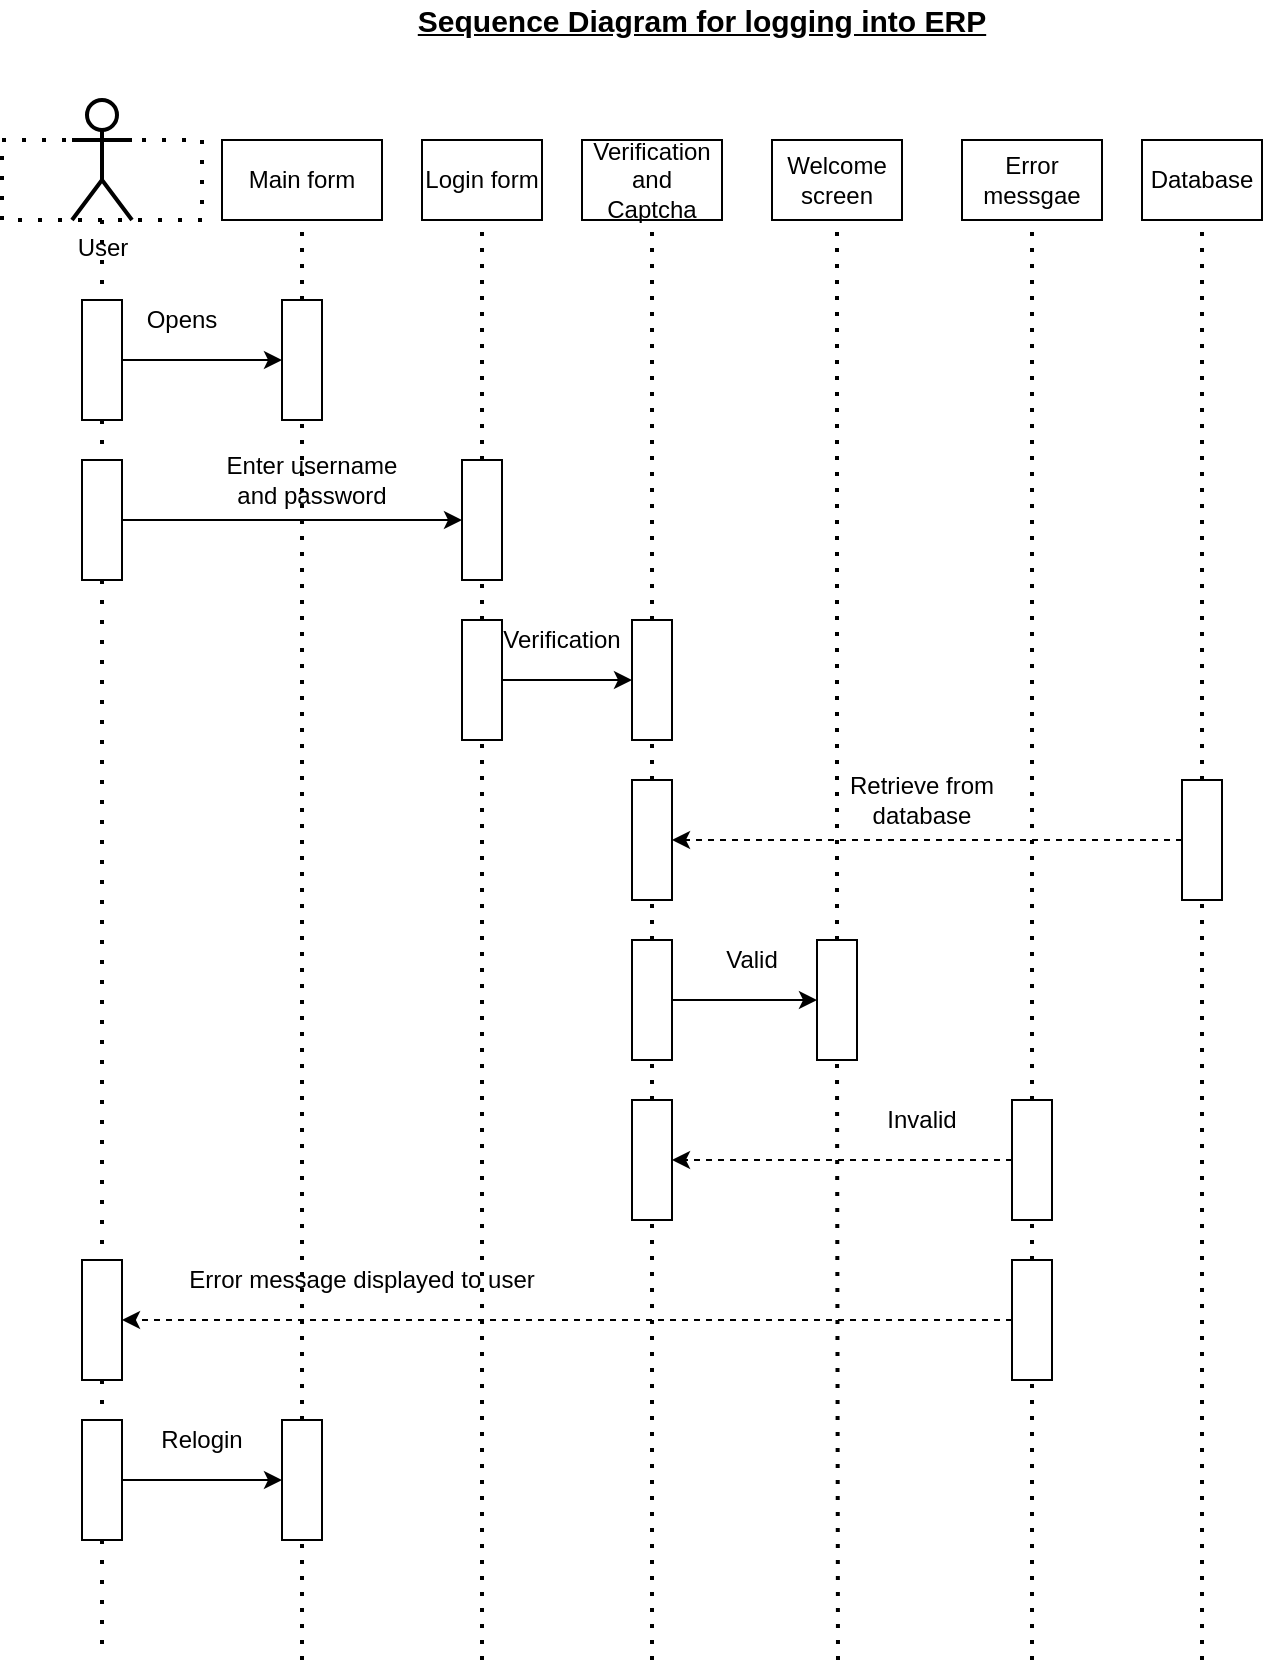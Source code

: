 <mxfile version="13.7.4" type="github">
  <diagram id="kgpKYQtTHZ0yAKxKKP6v" name="Page-1">
    <mxGraphModel dx="1483" dy="713" grid="1" gridSize="10" guides="1" tooltips="1" connect="1" arrows="1" fold="1" page="1" pageScale="1" pageWidth="850" pageHeight="1100" math="0" shadow="0">
      <root>
        <mxCell id="0" />
        <mxCell id="1" parent="0" />
        <mxCell id="3nuBFxr9cyL0pnOWT2aG-1" value="" style="shape=umlLifeline;perimeter=lifelinePerimeter;container=1;collapsible=0;recursiveResize=0;rounded=0;shadow=0;strokeWidth=2;dashed=1;dashPattern=1 4;" parent="1" vertex="1">
          <mxGeometry x="30" y="80" width="100" height="760" as="geometry" />
        </mxCell>
        <mxCell id="gHEqx8_dSRqDyLjup3rC-1" value="" style="rounded=0;whiteSpace=wrap;html=1;" vertex="1" parent="3nuBFxr9cyL0pnOWT2aG-1">
          <mxGeometry x="40" y="80" width="20" height="60" as="geometry" />
        </mxCell>
        <mxCell id="gHEqx8_dSRqDyLjup3rC-12" value="" style="rounded=0;whiteSpace=wrap;html=1;" vertex="1" parent="3nuBFxr9cyL0pnOWT2aG-1">
          <mxGeometry x="40" y="160" width="20" height="60" as="geometry" />
        </mxCell>
        <mxCell id="gHEqx8_dSRqDyLjup3rC-55" value="" style="rounded=0;whiteSpace=wrap;html=1;" vertex="1" parent="3nuBFxr9cyL0pnOWT2aG-1">
          <mxGeometry x="40" y="560" width="20" height="60" as="geometry" />
        </mxCell>
        <mxCell id="gHEqx8_dSRqDyLjup3rC-65" value="" style="rounded=0;whiteSpace=wrap;html=1;" vertex="1" parent="3nuBFxr9cyL0pnOWT2aG-1">
          <mxGeometry x="40" y="640" width="20" height="60" as="geometry" />
        </mxCell>
        <mxCell id="gHEqx8_dSRqDyLjup3rC-69" value="Relogin" style="text;html=1;strokeColor=none;fillColor=none;align=center;verticalAlign=middle;whiteSpace=wrap;rounded=0;dashed=1;dashPattern=1 4;" vertex="1" parent="3nuBFxr9cyL0pnOWT2aG-1">
          <mxGeometry x="80" y="640" width="40" height="20" as="geometry" />
        </mxCell>
        <mxCell id="gHEqx8_dSRqDyLjup3rC-2" value="Main form" style="rounded=0;whiteSpace=wrap;html=1;" vertex="1" parent="1">
          <mxGeometry x="140" y="80" width="80" height="40" as="geometry" />
        </mxCell>
        <mxCell id="gHEqx8_dSRqDyLjup3rC-3" value="" style="endArrow=none;dashed=1;html=1;dashPattern=1 3;strokeWidth=2;entryX=0.5;entryY=1;entryDx=0;entryDy=0;" edge="1" parent="1" source="gHEqx8_dSRqDyLjup3rC-4" target="gHEqx8_dSRqDyLjup3rC-2">
          <mxGeometry width="50" height="50" relative="1" as="geometry">
            <mxPoint x="180" y="490" as="sourcePoint" />
            <mxPoint x="300" y="260" as="targetPoint" />
          </mxGeometry>
        </mxCell>
        <mxCell id="gHEqx8_dSRqDyLjup3rC-4" value="" style="rounded=0;whiteSpace=wrap;html=1;" vertex="1" parent="1">
          <mxGeometry x="170" y="160" width="20" height="60" as="geometry" />
        </mxCell>
        <mxCell id="gHEqx8_dSRqDyLjup3rC-5" value="" style="endArrow=none;dashed=1;html=1;dashPattern=1 3;strokeWidth=2;entryX=0.5;entryY=1;entryDx=0;entryDy=0;" edge="1" parent="1" source="gHEqx8_dSRqDyLjup3rC-66" target="gHEqx8_dSRqDyLjup3rC-4">
          <mxGeometry width="50" height="50" relative="1" as="geometry">
            <mxPoint x="180" y="840" as="sourcePoint" />
            <mxPoint x="180" y="120" as="targetPoint" />
          </mxGeometry>
        </mxCell>
        <mxCell id="gHEqx8_dSRqDyLjup3rC-6" value="" style="endArrow=classic;html=1;exitX=1;exitY=0.5;exitDx=0;exitDy=0;entryX=0;entryY=0.5;entryDx=0;entryDy=0;" edge="1" parent="1" source="gHEqx8_dSRqDyLjup3rC-1" target="gHEqx8_dSRqDyLjup3rC-4">
          <mxGeometry width="50" height="50" relative="1" as="geometry">
            <mxPoint x="250" y="310" as="sourcePoint" />
            <mxPoint x="300" y="260" as="targetPoint" />
          </mxGeometry>
        </mxCell>
        <mxCell id="gHEqx8_dSRqDyLjup3rC-9" value="Opens" style="text;html=1;strokeColor=none;fillColor=none;align=center;verticalAlign=middle;whiteSpace=wrap;rounded=0;" vertex="1" parent="1">
          <mxGeometry x="100" y="160" width="40" height="20" as="geometry" />
        </mxCell>
        <mxCell id="gHEqx8_dSRqDyLjup3rC-10" value="Login form" style="rounded=0;whiteSpace=wrap;html=1;" vertex="1" parent="1">
          <mxGeometry x="240" y="80" width="60" height="40" as="geometry" />
        </mxCell>
        <mxCell id="gHEqx8_dSRqDyLjup3rC-11" value="" style="endArrow=none;dashed=1;html=1;dashPattern=1 3;strokeWidth=2;entryX=0.5;entryY=1;entryDx=0;entryDy=0;" edge="1" parent="1" source="gHEqx8_dSRqDyLjup3rC-13" target="gHEqx8_dSRqDyLjup3rC-10">
          <mxGeometry width="50" height="50" relative="1" as="geometry">
            <mxPoint x="270" y="480" as="sourcePoint" />
            <mxPoint x="330" y="180" as="targetPoint" />
          </mxGeometry>
        </mxCell>
        <mxCell id="gHEqx8_dSRqDyLjup3rC-13" value="" style="rounded=0;whiteSpace=wrap;html=1;" vertex="1" parent="1">
          <mxGeometry x="260" y="240" width="20" height="60" as="geometry" />
        </mxCell>
        <mxCell id="gHEqx8_dSRqDyLjup3rC-14" value="" style="endArrow=none;dashed=1;html=1;dashPattern=1 3;strokeWidth=2;entryX=0.5;entryY=1;entryDx=0;entryDy=0;" edge="1" parent="1" source="gHEqx8_dSRqDyLjup3rC-20" target="gHEqx8_dSRqDyLjup3rC-13">
          <mxGeometry width="50" height="50" relative="1" as="geometry">
            <mxPoint x="270" y="480" as="sourcePoint" />
            <mxPoint x="270" y="120" as="targetPoint" />
          </mxGeometry>
        </mxCell>
        <mxCell id="gHEqx8_dSRqDyLjup3rC-15" value="" style="endArrow=classic;html=1;exitX=1;exitY=0.5;exitDx=0;exitDy=0;entryX=0;entryY=0.5;entryDx=0;entryDy=0;" edge="1" parent="1" source="gHEqx8_dSRqDyLjup3rC-12" target="gHEqx8_dSRqDyLjup3rC-13">
          <mxGeometry width="50" height="50" relative="1" as="geometry">
            <mxPoint x="250" y="310" as="sourcePoint" />
            <mxPoint x="300" y="260" as="targetPoint" />
          </mxGeometry>
        </mxCell>
        <mxCell id="gHEqx8_dSRqDyLjup3rC-16" value="Enter username and password" style="text;html=1;strokeColor=none;fillColor=none;align=center;verticalAlign=middle;whiteSpace=wrap;rounded=0;" vertex="1" parent="1">
          <mxGeometry x="130" y="240" width="110" height="20" as="geometry" />
        </mxCell>
        <mxCell id="gHEqx8_dSRqDyLjup3rC-18" value="Verification and Captcha" style="rounded=0;whiteSpace=wrap;html=1;" vertex="1" parent="1">
          <mxGeometry x="320" y="80" width="70" height="40" as="geometry" />
        </mxCell>
        <mxCell id="gHEqx8_dSRqDyLjup3rC-19" value="" style="endArrow=none;dashed=1;html=1;dashPattern=1 3;strokeWidth=2;entryX=0.5;entryY=1;entryDx=0;entryDy=0;" edge="1" parent="1" source="gHEqx8_dSRqDyLjup3rC-22" target="gHEqx8_dSRqDyLjup3rC-18">
          <mxGeometry width="50" height="50" relative="1" as="geometry">
            <mxPoint x="355" y="490" as="sourcePoint" />
            <mxPoint x="380" y="150" as="targetPoint" />
          </mxGeometry>
        </mxCell>
        <mxCell id="gHEqx8_dSRqDyLjup3rC-20" value="" style="rounded=0;whiteSpace=wrap;html=1;" vertex="1" parent="1">
          <mxGeometry x="260" y="320" width="20" height="60" as="geometry" />
        </mxCell>
        <mxCell id="gHEqx8_dSRqDyLjup3rC-21" value="" style="endArrow=none;dashed=1;html=1;dashPattern=1 3;strokeWidth=2;entryX=0.5;entryY=1;entryDx=0;entryDy=0;" edge="1" parent="1" target="gHEqx8_dSRqDyLjup3rC-20">
          <mxGeometry width="50" height="50" relative="1" as="geometry">
            <mxPoint x="270" y="840" as="sourcePoint" />
            <mxPoint x="270" y="300" as="targetPoint" />
          </mxGeometry>
        </mxCell>
        <mxCell id="gHEqx8_dSRqDyLjup3rC-22" value="" style="rounded=0;whiteSpace=wrap;html=1;" vertex="1" parent="1">
          <mxGeometry x="345" y="320" width="20" height="60" as="geometry" />
        </mxCell>
        <mxCell id="gHEqx8_dSRqDyLjup3rC-24" value="" style="endArrow=none;dashed=1;html=1;dashPattern=1 3;strokeWidth=2;entryX=0.5;entryY=1;entryDx=0;entryDy=0;" edge="1" parent="1" source="gHEqx8_dSRqDyLjup3rC-35" target="gHEqx8_dSRqDyLjup3rC-22">
          <mxGeometry width="50" height="50" relative="1" as="geometry">
            <mxPoint x="355" y="700" as="sourcePoint" />
            <mxPoint x="355" y="120" as="targetPoint" />
          </mxGeometry>
        </mxCell>
        <mxCell id="gHEqx8_dSRqDyLjup3rC-25" value="" style="endArrow=classic;html=1;exitX=1;exitY=0.5;exitDx=0;exitDy=0;entryX=0;entryY=0.5;entryDx=0;entryDy=0;" edge="1" parent="1" source="gHEqx8_dSRqDyLjup3rC-20" target="gHEqx8_dSRqDyLjup3rC-22">
          <mxGeometry width="50" height="50" relative="1" as="geometry">
            <mxPoint x="280" y="380" as="sourcePoint" />
            <mxPoint x="330" y="330" as="targetPoint" />
          </mxGeometry>
        </mxCell>
        <mxCell id="gHEqx8_dSRqDyLjup3rC-26" value="Verification" style="text;html=1;strokeColor=none;fillColor=none;align=center;verticalAlign=middle;whiteSpace=wrap;rounded=0;" vertex="1" parent="1">
          <mxGeometry x="290" y="320" width="40" height="20" as="geometry" />
        </mxCell>
        <mxCell id="gHEqx8_dSRqDyLjup3rC-27" value="Welcome screen" style="rounded=0;whiteSpace=wrap;html=1;" vertex="1" parent="1">
          <mxGeometry x="415" y="80" width="65" height="40" as="geometry" />
        </mxCell>
        <mxCell id="gHEqx8_dSRqDyLjup3rC-35" value="" style="rounded=0;whiteSpace=wrap;html=1;" vertex="1" parent="1">
          <mxGeometry x="345" y="400" width="20" height="60" as="geometry" />
        </mxCell>
        <mxCell id="gHEqx8_dSRqDyLjup3rC-36" value="" style="endArrow=none;dashed=1;html=1;dashPattern=1 3;strokeWidth=2;entryX=0.5;entryY=1;entryDx=0;entryDy=0;" edge="1" parent="1" source="gHEqx8_dSRqDyLjup3rC-37" target="gHEqx8_dSRqDyLjup3rC-35">
          <mxGeometry width="50" height="50" relative="1" as="geometry">
            <mxPoint x="355" y="700" as="sourcePoint" />
            <mxPoint x="355" y="380" as="targetPoint" />
          </mxGeometry>
        </mxCell>
        <mxCell id="gHEqx8_dSRqDyLjup3rC-37" value="" style="rounded=0;whiteSpace=wrap;html=1;" vertex="1" parent="1">
          <mxGeometry x="345" y="480" width="20" height="60" as="geometry" />
        </mxCell>
        <mxCell id="gHEqx8_dSRqDyLjup3rC-38" value="" style="endArrow=none;dashed=1;html=1;dashPattern=1 3;strokeWidth=2;entryX=0.5;entryY=1;entryDx=0;entryDy=0;" edge="1" parent="1" source="gHEqx8_dSRqDyLjup3rC-39" target="gHEqx8_dSRqDyLjup3rC-37">
          <mxGeometry width="50" height="50" relative="1" as="geometry">
            <mxPoint x="355" y="700" as="sourcePoint" />
            <mxPoint x="355" y="460" as="targetPoint" />
          </mxGeometry>
        </mxCell>
        <mxCell id="gHEqx8_dSRqDyLjup3rC-39" value="" style="rounded=0;whiteSpace=wrap;html=1;" vertex="1" parent="1">
          <mxGeometry x="345" y="560" width="20" height="60" as="geometry" />
        </mxCell>
        <mxCell id="gHEqx8_dSRqDyLjup3rC-40" value="" style="endArrow=none;dashed=1;html=1;dashPattern=1 3;strokeWidth=2;entryX=0.5;entryY=1;entryDx=0;entryDy=0;" edge="1" parent="1" target="gHEqx8_dSRqDyLjup3rC-39">
          <mxGeometry width="50" height="50" relative="1" as="geometry">
            <mxPoint x="355" y="840" as="sourcePoint" />
            <mxPoint x="355" y="540" as="targetPoint" />
          </mxGeometry>
        </mxCell>
        <mxCell id="gHEqx8_dSRqDyLjup3rC-41" value="" style="endArrow=none;dashed=1;html=1;dashPattern=1 3;strokeWidth=2;entryX=0.5;entryY=1;entryDx=0;entryDy=0;" edge="1" parent="1" source="gHEqx8_dSRqDyLjup3rC-42" target="gHEqx8_dSRqDyLjup3rC-27">
          <mxGeometry width="50" height="50" relative="1" as="geometry">
            <mxPoint x="448" y="690" as="sourcePoint" />
            <mxPoint x="480" y="210" as="targetPoint" />
          </mxGeometry>
        </mxCell>
        <mxCell id="gHEqx8_dSRqDyLjup3rC-42" value="" style="rounded=0;whiteSpace=wrap;html=1;" vertex="1" parent="1">
          <mxGeometry x="437.5" y="480" width="20" height="60" as="geometry" />
        </mxCell>
        <mxCell id="gHEqx8_dSRqDyLjup3rC-43" value="" style="endArrow=none;dashed=1;html=1;dashPattern=1 3;strokeWidth=2;entryX=0.5;entryY=1;entryDx=0;entryDy=0;" edge="1" parent="1" target="gHEqx8_dSRqDyLjup3rC-42">
          <mxGeometry width="50" height="50" relative="1" as="geometry">
            <mxPoint x="448" y="840" as="sourcePoint" />
            <mxPoint x="447.5" y="120" as="targetPoint" />
          </mxGeometry>
        </mxCell>
        <mxCell id="gHEqx8_dSRqDyLjup3rC-44" value="" style="endArrow=classic;html=1;entryX=0;entryY=0.5;entryDx=0;entryDy=0;exitX=1;exitY=0.5;exitDx=0;exitDy=0;" edge="1" parent="1" source="gHEqx8_dSRqDyLjup3rC-37" target="gHEqx8_dSRqDyLjup3rC-42">
          <mxGeometry width="50" height="50" relative="1" as="geometry">
            <mxPoint x="380" y="550" as="sourcePoint" />
            <mxPoint x="430" y="500" as="targetPoint" />
          </mxGeometry>
        </mxCell>
        <mxCell id="gHEqx8_dSRqDyLjup3rC-45" value="Valid&lt;span style=&quot;color: rgba(0 , 0 , 0 , 0) ; font-family: monospace ; font-size: 0px&quot;&gt;%3CmxGraphModel%3E%3Croot%3E%3CmxCell%20id%3D%220%22%2F%3E%3CmxCell%20id%3D%221%22%20parent%3D%220%22%2F%3E%3CmxCell%20id%3D%222%22%20value%3D%22%22%20style%3D%22rounded%3D0%3BwhiteSpace%3Dwrap%3Bhtml%3D1%3B%22%20vertex%3D%221%22%20parent%3D%221%22%3E%3CmxGeometry%20x%3D%22170%22%20y%3D%22160%22%20width%3D%2220%22%20height%3D%2260%22%20as%3D%22geometry%22%2F%3E%3C%2FmxCell%3E%3C%2Froot%3E%3C%2FmxGraphModel%3E&lt;/span&gt;" style="text;html=1;strokeColor=none;fillColor=none;align=center;verticalAlign=middle;whiteSpace=wrap;rounded=0;" vertex="1" parent="1">
          <mxGeometry x="385" y="480" width="40" height="20" as="geometry" />
        </mxCell>
        <mxCell id="gHEqx8_dSRqDyLjup3rC-46" value="Error messgae" style="rounded=0;whiteSpace=wrap;html=1;" vertex="1" parent="1">
          <mxGeometry x="510" y="80" width="70" height="40" as="geometry" />
        </mxCell>
        <mxCell id="gHEqx8_dSRqDyLjup3rC-47" value="" style="endArrow=none;dashed=1;html=1;dashPattern=1 3;strokeWidth=2;entryX=0.5;entryY=1;entryDx=0;entryDy=0;" edge="1" parent="1" source="gHEqx8_dSRqDyLjup3rC-48" target="gHEqx8_dSRqDyLjup3rC-46">
          <mxGeometry width="50" height="50" relative="1" as="geometry">
            <mxPoint x="545" y="690" as="sourcePoint" />
            <mxPoint x="580" y="230" as="targetPoint" />
          </mxGeometry>
        </mxCell>
        <mxCell id="gHEqx8_dSRqDyLjup3rC-48" value="" style="rounded=0;whiteSpace=wrap;html=1;" vertex="1" parent="1">
          <mxGeometry x="535" y="560" width="20" height="60" as="geometry" />
        </mxCell>
        <mxCell id="gHEqx8_dSRqDyLjup3rC-49" value="" style="endArrow=none;dashed=1;html=1;dashPattern=1 3;strokeWidth=2;entryX=0.5;entryY=1;entryDx=0;entryDy=0;" edge="1" parent="1" source="gHEqx8_dSRqDyLjup3rC-52" target="gHEqx8_dSRqDyLjup3rC-48">
          <mxGeometry width="50" height="50" relative="1" as="geometry">
            <mxPoint x="545" y="770" as="sourcePoint" />
            <mxPoint x="545" y="120" as="targetPoint" />
          </mxGeometry>
        </mxCell>
        <mxCell id="gHEqx8_dSRqDyLjup3rC-50" value="" style="endArrow=classic;html=1;exitX=0;exitY=0.5;exitDx=0;exitDy=0;entryX=1;entryY=0.5;entryDx=0;entryDy=0;dashed=1;" edge="1" parent="1" source="gHEqx8_dSRqDyLjup3rC-48" target="gHEqx8_dSRqDyLjup3rC-39">
          <mxGeometry width="50" height="50" relative="1" as="geometry">
            <mxPoint x="250" y="490" as="sourcePoint" />
            <mxPoint x="300" y="440" as="targetPoint" />
          </mxGeometry>
        </mxCell>
        <mxCell id="gHEqx8_dSRqDyLjup3rC-51" value="Invalid" style="text;html=1;strokeColor=none;fillColor=none;align=center;verticalAlign=middle;whiteSpace=wrap;rounded=0;" vertex="1" parent="1">
          <mxGeometry x="470" y="560" width="40" height="20" as="geometry" />
        </mxCell>
        <mxCell id="gHEqx8_dSRqDyLjup3rC-52" value="" style="rounded=0;whiteSpace=wrap;html=1;" vertex="1" parent="1">
          <mxGeometry x="535" y="640" width="20" height="60" as="geometry" />
        </mxCell>
        <mxCell id="gHEqx8_dSRqDyLjup3rC-54" value="" style="endArrow=none;dashed=1;html=1;dashPattern=1 3;strokeWidth=2;entryX=0.5;entryY=1;entryDx=0;entryDy=0;" edge="1" parent="1" target="gHEqx8_dSRqDyLjup3rC-52">
          <mxGeometry width="50" height="50" relative="1" as="geometry">
            <mxPoint x="545" y="840" as="sourcePoint" />
            <mxPoint x="545" y="620" as="targetPoint" />
          </mxGeometry>
        </mxCell>
        <mxCell id="gHEqx8_dSRqDyLjup3rC-56" value="" style="endArrow=classic;html=1;dashed=1;exitX=0;exitY=0.5;exitDx=0;exitDy=0;" edge="1" parent="1" source="gHEqx8_dSRqDyLjup3rC-52">
          <mxGeometry width="50" height="50" relative="1" as="geometry">
            <mxPoint x="250" y="590" as="sourcePoint" />
            <mxPoint x="90" y="670" as="targetPoint" />
          </mxGeometry>
        </mxCell>
        <mxCell id="gHEqx8_dSRqDyLjup3rC-57" value="Error message displayed to user" style="text;html=1;strokeColor=none;fillColor=none;align=center;verticalAlign=middle;whiteSpace=wrap;rounded=0;" vertex="1" parent="1">
          <mxGeometry x="120" y="640" width="180" height="20" as="geometry" />
        </mxCell>
        <mxCell id="gHEqx8_dSRqDyLjup3rC-58" value="Database" style="rounded=0;whiteSpace=wrap;html=1;" vertex="1" parent="1">
          <mxGeometry x="600" y="80" width="60" height="40" as="geometry" />
        </mxCell>
        <mxCell id="gHEqx8_dSRqDyLjup3rC-59" value="" style="endArrow=none;dashed=1;html=1;dashPattern=1 3;strokeWidth=2;entryX=0.5;entryY=1;entryDx=0;entryDy=0;" edge="1" parent="1" source="gHEqx8_dSRqDyLjup3rC-60" target="gHEqx8_dSRqDyLjup3rC-58">
          <mxGeometry width="50" height="50" relative="1" as="geometry">
            <mxPoint x="630" y="770" as="sourcePoint" />
            <mxPoint x="650" y="170" as="targetPoint" />
          </mxGeometry>
        </mxCell>
        <mxCell id="gHEqx8_dSRqDyLjup3rC-60" value="" style="rounded=0;whiteSpace=wrap;html=1;" vertex="1" parent="1">
          <mxGeometry x="620" y="400" width="20" height="60" as="geometry" />
        </mxCell>
        <mxCell id="gHEqx8_dSRqDyLjup3rC-61" value="" style="endArrow=none;dashed=1;html=1;dashPattern=1 3;strokeWidth=2;entryX=0.5;entryY=1;entryDx=0;entryDy=0;" edge="1" parent="1" target="gHEqx8_dSRqDyLjup3rC-60">
          <mxGeometry width="50" height="50" relative="1" as="geometry">
            <mxPoint x="630" y="840" as="sourcePoint" />
            <mxPoint x="630" y="120" as="targetPoint" />
          </mxGeometry>
        </mxCell>
        <mxCell id="gHEqx8_dSRqDyLjup3rC-62" value="" style="endArrow=classic;html=1;dashed=1;entryX=1;entryY=0.5;entryDx=0;entryDy=0;exitX=0;exitY=0.5;exitDx=0;exitDy=0;" edge="1" parent="1" source="gHEqx8_dSRqDyLjup3rC-60" target="gHEqx8_dSRqDyLjup3rC-35">
          <mxGeometry width="50" height="50" relative="1" as="geometry">
            <mxPoint x="550" y="450" as="sourcePoint" />
            <mxPoint x="600" y="400" as="targetPoint" />
          </mxGeometry>
        </mxCell>
        <mxCell id="gHEqx8_dSRqDyLjup3rC-63" value="Retrieve from database" style="text;html=1;strokeColor=none;fillColor=none;align=center;verticalAlign=middle;whiteSpace=wrap;rounded=0;" vertex="1" parent="1">
          <mxGeometry x="435" y="400" width="110" height="20" as="geometry" />
        </mxCell>
        <mxCell id="gHEqx8_dSRqDyLjup3rC-66" value="" style="rounded=0;whiteSpace=wrap;html=1;" vertex="1" parent="1">
          <mxGeometry x="170" y="720" width="20" height="60" as="geometry" />
        </mxCell>
        <mxCell id="gHEqx8_dSRqDyLjup3rC-67" value="" style="endArrow=none;dashed=1;html=1;dashPattern=1 3;strokeWidth=2;entryX=0.5;entryY=1;entryDx=0;entryDy=0;" edge="1" parent="1" target="gHEqx8_dSRqDyLjup3rC-66">
          <mxGeometry width="50" height="50" relative="1" as="geometry">
            <mxPoint x="180" y="840" as="sourcePoint" />
            <mxPoint x="180" y="220" as="targetPoint" />
          </mxGeometry>
        </mxCell>
        <mxCell id="gHEqx8_dSRqDyLjup3rC-68" value="" style="endArrow=classic;html=1;exitX=1;exitY=0.5;exitDx=0;exitDy=0;entryX=0;entryY=0.5;entryDx=0;entryDy=0;" edge="1" parent="1" source="gHEqx8_dSRqDyLjup3rC-65" target="gHEqx8_dSRqDyLjup3rC-66">
          <mxGeometry width="50" height="50" relative="1" as="geometry">
            <mxPoint x="90" y="780" as="sourcePoint" />
            <mxPoint x="140" y="730" as="targetPoint" />
          </mxGeometry>
        </mxCell>
        <mxCell id="gHEqx8_dSRqDyLjup3rC-71" value="&lt;font size=&quot;1&quot;&gt;&lt;b&gt;&lt;u style=&quot;font-size: 15px&quot;&gt;Sequence Diagram for logging into ERP&lt;/u&gt;&lt;/b&gt;&lt;/font&gt;" style="text;html=1;strokeColor=none;fillColor=none;align=center;verticalAlign=middle;whiteSpace=wrap;rounded=0;dashed=1;dashPattern=1 4;" vertex="1" parent="1">
          <mxGeometry x="130" y="10" width="500" height="20" as="geometry" />
        </mxCell>
        <mxCell id="gHEqx8_dSRqDyLjup3rC-72" value="User" style="shape=umlActor;verticalLabelPosition=bottom;verticalAlign=top;html=1;outlineConnect=0;strokeWidth=2;" vertex="1" parent="1">
          <mxGeometry x="65" y="60" width="30" height="60" as="geometry" />
        </mxCell>
      </root>
    </mxGraphModel>
  </diagram>
</mxfile>
